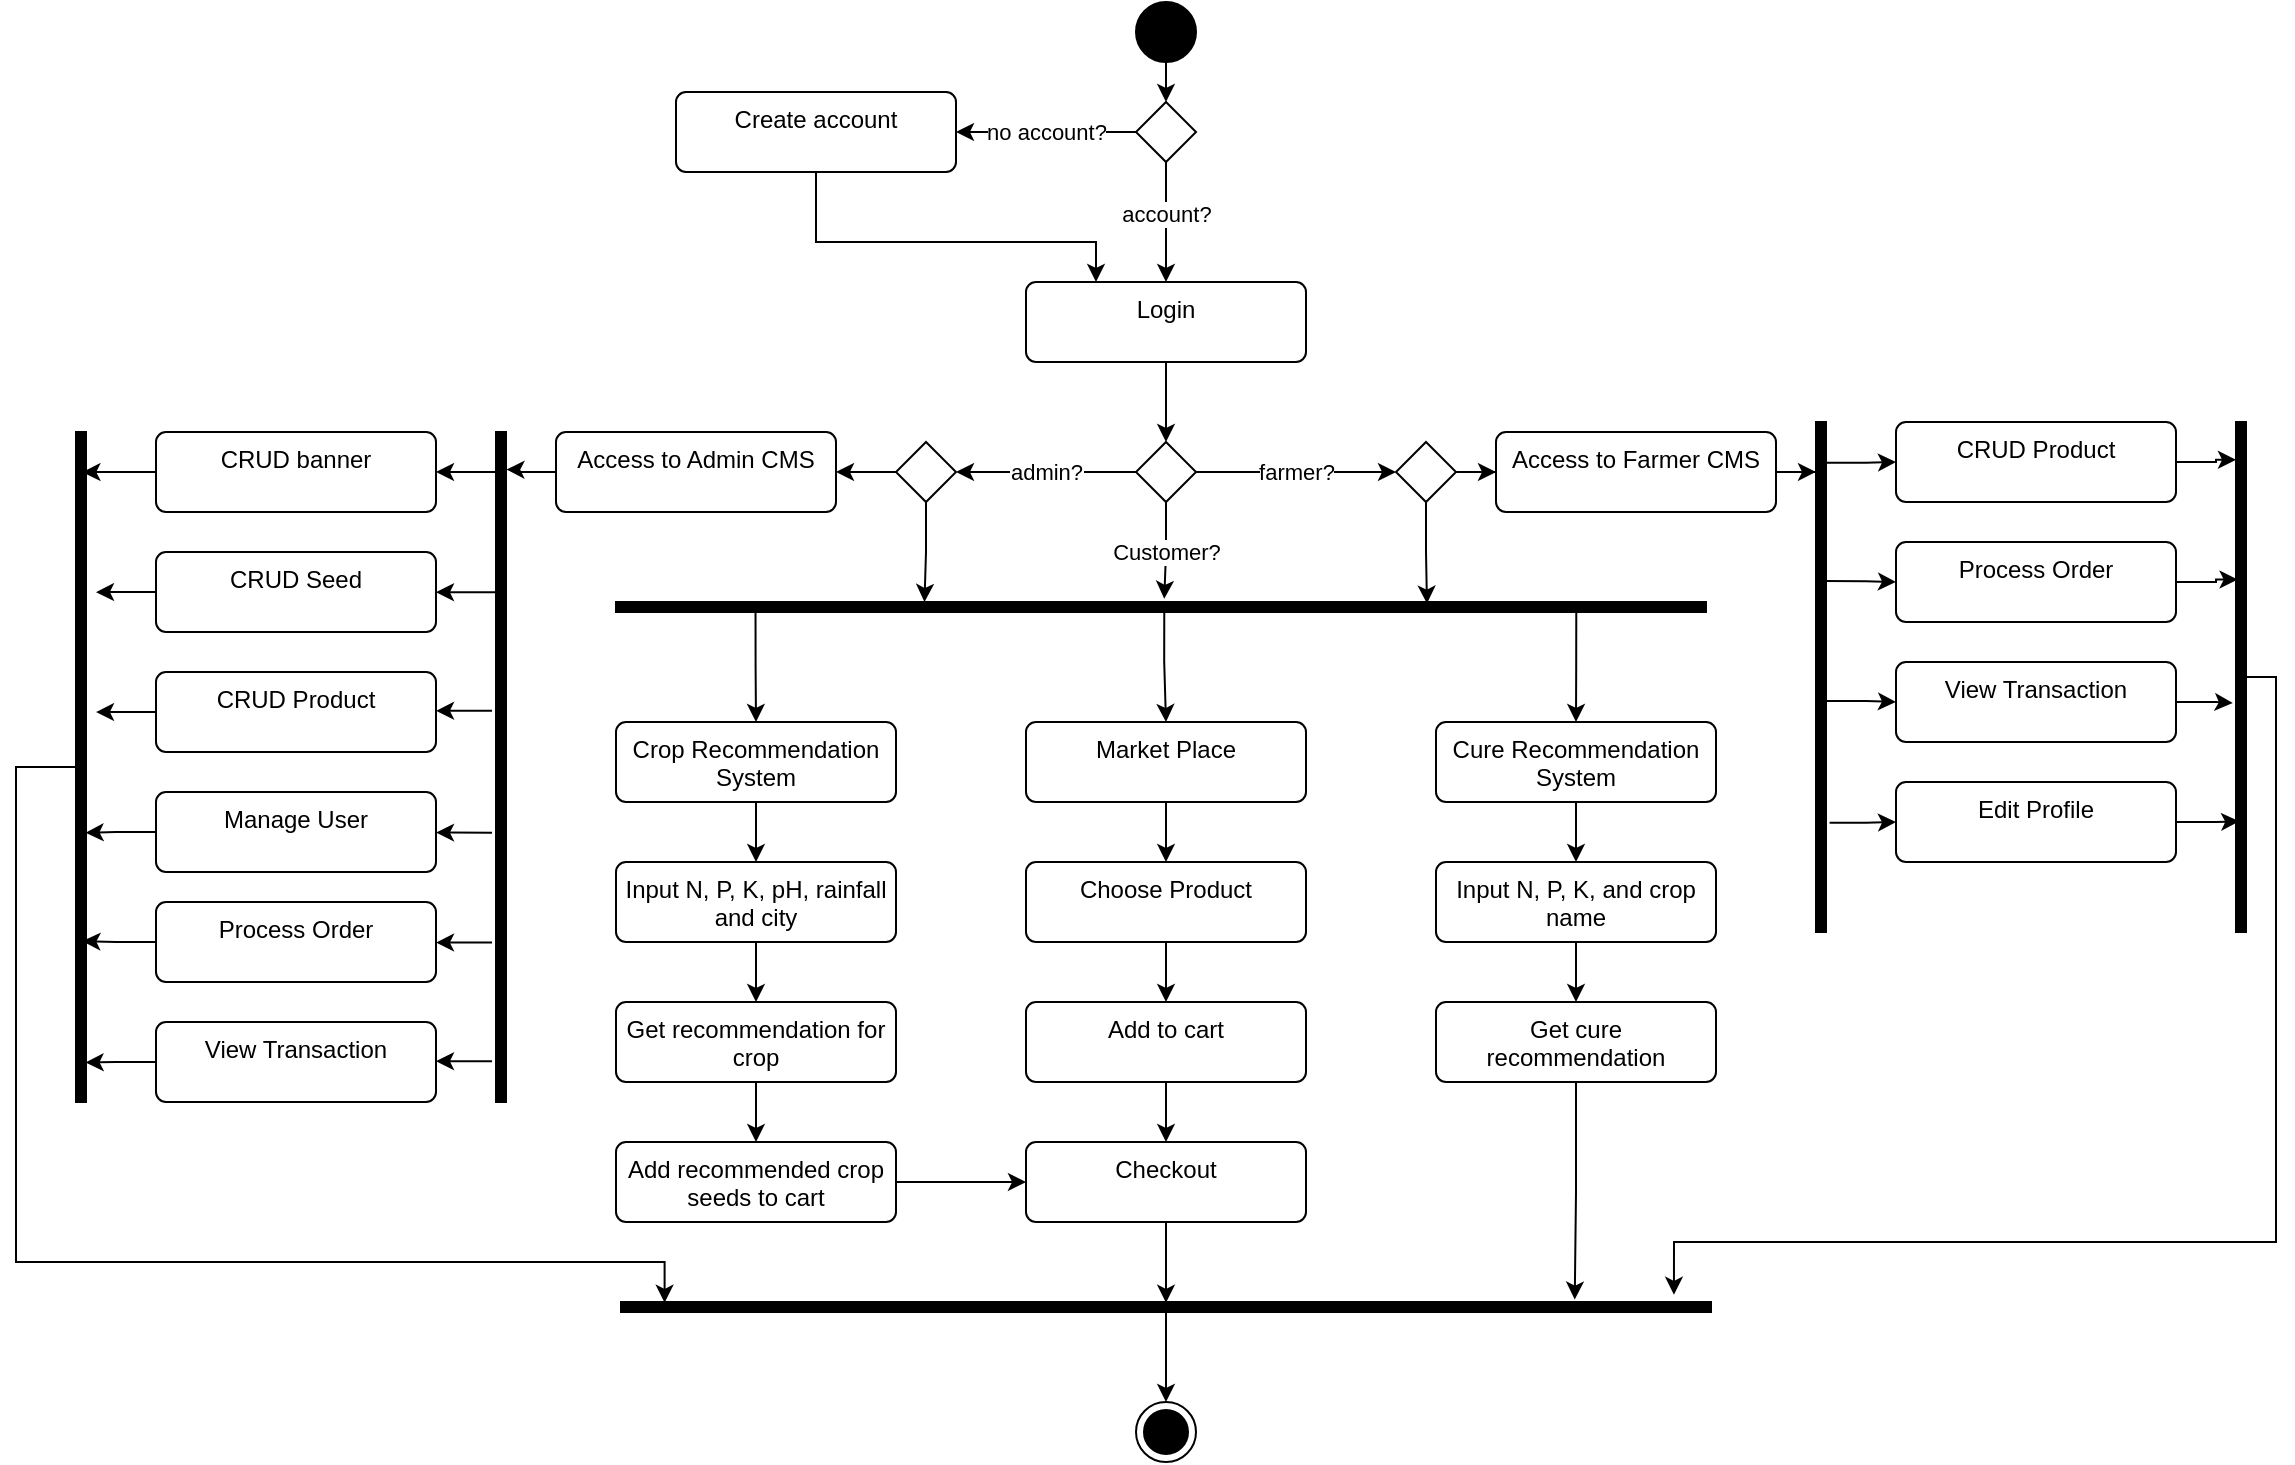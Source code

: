<mxfile version="24.0.7" type="device">
  <diagram name="Page-1" id="Bse0DIlFdKJC2f7Jooln">
    <mxGraphModel dx="1892" dy="569" grid="1" gridSize="10" guides="1" tooltips="1" connect="1" arrows="1" fold="1" page="1" pageScale="1" pageWidth="850" pageHeight="1100" math="0" shadow="0">
      <root>
        <mxCell id="0" />
        <mxCell id="1" parent="0" />
        <mxCell id="SY4m7nB3x0WeHGRJUUZp-2" value="" style="html=1;points=[];perimeter=orthogonalPerimeter;fillColor=strokeColor;rotation=90;" vertex="1" parent="1">
          <mxGeometry x="440" y="40" width="5" height="545" as="geometry" />
        </mxCell>
        <mxCell id="SY4m7nB3x0WeHGRJUUZp-12" style="edgeStyle=orthogonalEdgeStyle;rounded=0;orthogonalLoop=1;jettySize=auto;html=1;entryX=0.5;entryY=0;entryDx=0;entryDy=0;" edge="1" parent="1" source="SY4m7nB3x0WeHGRJUUZp-4" target="SY4m7nB3x0WeHGRJUUZp-11">
          <mxGeometry relative="1" as="geometry" />
        </mxCell>
        <mxCell id="SY4m7nB3x0WeHGRJUUZp-4" value="Crop Recommendation System" style="html=1;align=center;verticalAlign=top;rounded=1;absoluteArcSize=1;arcSize=10;dashed=0;whiteSpace=wrap;" vertex="1" parent="1">
          <mxGeometry x="170" y="370" width="140" height="40" as="geometry" />
        </mxCell>
        <mxCell id="SY4m7nB3x0WeHGRJUUZp-21" style="edgeStyle=orthogonalEdgeStyle;rounded=0;orthogonalLoop=1;jettySize=auto;html=1;entryX=0.5;entryY=0;entryDx=0;entryDy=0;" edge="1" parent="1" source="SY4m7nB3x0WeHGRJUUZp-5" target="SY4m7nB3x0WeHGRJUUZp-19">
          <mxGeometry relative="1" as="geometry" />
        </mxCell>
        <mxCell id="SY4m7nB3x0WeHGRJUUZp-5" value="Cure Recommendation System" style="html=1;align=center;verticalAlign=top;rounded=1;absoluteArcSize=1;arcSize=10;dashed=0;whiteSpace=wrap;" vertex="1" parent="1">
          <mxGeometry x="580" y="370" width="140" height="40" as="geometry" />
        </mxCell>
        <mxCell id="SY4m7nB3x0WeHGRJUUZp-18" style="edgeStyle=orthogonalEdgeStyle;rounded=0;orthogonalLoop=1;jettySize=auto;html=1;" edge="1" parent="1" source="SY4m7nB3x0WeHGRJUUZp-6" target="SY4m7nB3x0WeHGRJUUZp-17">
          <mxGeometry relative="1" as="geometry" />
        </mxCell>
        <mxCell id="SY4m7nB3x0WeHGRJUUZp-6" value="Market Place" style="html=1;align=center;verticalAlign=top;rounded=1;absoluteArcSize=1;arcSize=10;dashed=0;whiteSpace=wrap;" vertex="1" parent="1">
          <mxGeometry x="375" y="370" width="140" height="40" as="geometry" />
        </mxCell>
        <mxCell id="SY4m7nB3x0WeHGRJUUZp-7" style="edgeStyle=orthogonalEdgeStyle;rounded=0;orthogonalLoop=1;jettySize=auto;html=1;exitX=1.04;exitY=0.872;exitDx=0;exitDy=0;entryX=0.5;entryY=0;entryDx=0;entryDy=0;exitPerimeter=0;" edge="1" parent="1" source="SY4m7nB3x0WeHGRJUUZp-2" target="SY4m7nB3x0WeHGRJUUZp-4">
          <mxGeometry relative="1" as="geometry" />
        </mxCell>
        <mxCell id="SY4m7nB3x0WeHGRJUUZp-8" style="edgeStyle=orthogonalEdgeStyle;rounded=0;orthogonalLoop=1;jettySize=auto;html=1;exitX=0.72;exitY=0.497;exitDx=0;exitDy=0;exitPerimeter=0;" edge="1" parent="1" source="SY4m7nB3x0WeHGRJUUZp-2" target="SY4m7nB3x0WeHGRJUUZp-6">
          <mxGeometry relative="1" as="geometry">
            <Array as="points">
              <mxPoint x="445" y="340" />
              <mxPoint x="445" y="340" />
            </Array>
          </mxGeometry>
        </mxCell>
        <mxCell id="SY4m7nB3x0WeHGRJUUZp-10" style="edgeStyle=orthogonalEdgeStyle;rounded=0;orthogonalLoop=1;jettySize=auto;html=1;exitX=0.56;exitY=0.119;exitDx=0;exitDy=0;exitPerimeter=0;" edge="1" parent="1" source="SY4m7nB3x0WeHGRJUUZp-2" target="SY4m7nB3x0WeHGRJUUZp-5">
          <mxGeometry relative="1" as="geometry" />
        </mxCell>
        <mxCell id="SY4m7nB3x0WeHGRJUUZp-14" style="edgeStyle=orthogonalEdgeStyle;rounded=0;orthogonalLoop=1;jettySize=auto;html=1;entryX=0.5;entryY=0;entryDx=0;entryDy=0;" edge="1" parent="1" source="SY4m7nB3x0WeHGRJUUZp-11" target="SY4m7nB3x0WeHGRJUUZp-13">
          <mxGeometry relative="1" as="geometry" />
        </mxCell>
        <mxCell id="SY4m7nB3x0WeHGRJUUZp-11" value="Input N, P, K, pH, rainfall and city" style="html=1;align=center;verticalAlign=top;rounded=1;absoluteArcSize=1;arcSize=10;dashed=0;whiteSpace=wrap;" vertex="1" parent="1">
          <mxGeometry x="170" y="440" width="140" height="40" as="geometry" />
        </mxCell>
        <mxCell id="SY4m7nB3x0WeHGRJUUZp-16" style="edgeStyle=orthogonalEdgeStyle;rounded=0;orthogonalLoop=1;jettySize=auto;html=1;entryX=0.5;entryY=0;entryDx=0;entryDy=0;" edge="1" parent="1" source="SY4m7nB3x0WeHGRJUUZp-13" target="SY4m7nB3x0WeHGRJUUZp-15">
          <mxGeometry relative="1" as="geometry" />
        </mxCell>
        <mxCell id="SY4m7nB3x0WeHGRJUUZp-13" value="Get recommendation for crop" style="html=1;align=center;verticalAlign=top;rounded=1;absoluteArcSize=1;arcSize=10;dashed=0;whiteSpace=wrap;" vertex="1" parent="1">
          <mxGeometry x="170" y="510" width="140" height="40" as="geometry" />
        </mxCell>
        <mxCell id="SY4m7nB3x0WeHGRJUUZp-46" style="edgeStyle=orthogonalEdgeStyle;rounded=0;orthogonalLoop=1;jettySize=auto;html=1;entryX=0;entryY=0.5;entryDx=0;entryDy=0;" edge="1" parent="1" source="SY4m7nB3x0WeHGRJUUZp-15" target="SY4m7nB3x0WeHGRJUUZp-44">
          <mxGeometry relative="1" as="geometry" />
        </mxCell>
        <mxCell id="SY4m7nB3x0WeHGRJUUZp-15" value="Add recommended crop seeds to cart" style="html=1;align=center;verticalAlign=top;rounded=1;absoluteArcSize=1;arcSize=10;dashed=0;whiteSpace=wrap;" vertex="1" parent="1">
          <mxGeometry x="170" y="580" width="140" height="40" as="geometry" />
        </mxCell>
        <mxCell id="SY4m7nB3x0WeHGRJUUZp-43" style="edgeStyle=orthogonalEdgeStyle;rounded=0;orthogonalLoop=1;jettySize=auto;html=1;entryX=0.5;entryY=0;entryDx=0;entryDy=0;" edge="1" parent="1" source="SY4m7nB3x0WeHGRJUUZp-17" target="SY4m7nB3x0WeHGRJUUZp-42">
          <mxGeometry relative="1" as="geometry" />
        </mxCell>
        <mxCell id="SY4m7nB3x0WeHGRJUUZp-17" value="Choose Product" style="html=1;align=center;verticalAlign=top;rounded=1;absoluteArcSize=1;arcSize=10;dashed=0;whiteSpace=wrap;" vertex="1" parent="1">
          <mxGeometry x="375" y="440" width="140" height="40" as="geometry" />
        </mxCell>
        <mxCell id="SY4m7nB3x0WeHGRJUUZp-22" style="edgeStyle=orthogonalEdgeStyle;rounded=0;orthogonalLoop=1;jettySize=auto;html=1;entryX=0.5;entryY=0;entryDx=0;entryDy=0;" edge="1" parent="1" source="SY4m7nB3x0WeHGRJUUZp-19" target="SY4m7nB3x0WeHGRJUUZp-20">
          <mxGeometry relative="1" as="geometry" />
        </mxCell>
        <mxCell id="SY4m7nB3x0WeHGRJUUZp-19" value="Input N, P, K, and crop name" style="html=1;align=center;verticalAlign=top;rounded=1;absoluteArcSize=1;arcSize=10;dashed=0;whiteSpace=wrap;" vertex="1" parent="1">
          <mxGeometry x="580" y="440" width="140" height="40" as="geometry" />
        </mxCell>
        <mxCell id="SY4m7nB3x0WeHGRJUUZp-20" value="Get cure recommendation" style="html=1;align=center;verticalAlign=top;rounded=1;absoluteArcSize=1;arcSize=10;dashed=0;whiteSpace=wrap;" vertex="1" parent="1">
          <mxGeometry x="580" y="510" width="140" height="40" as="geometry" />
        </mxCell>
        <mxCell id="SY4m7nB3x0WeHGRJUUZp-25" style="edgeStyle=orthogonalEdgeStyle;rounded=0;orthogonalLoop=1;jettySize=auto;html=1;exitX=0.5;exitY=1;exitDx=0;exitDy=0;entryX=0.5;entryY=0;entryDx=0;entryDy=0;" edge="1" parent="1" source="SY4m7nB3x0WeHGRJUUZp-23" target="SY4m7nB3x0WeHGRJUUZp-24">
          <mxGeometry relative="1" as="geometry" />
        </mxCell>
        <mxCell id="SY4m7nB3x0WeHGRJUUZp-23" value="" style="ellipse;fillColor=strokeColor;html=1;" vertex="1" parent="1">
          <mxGeometry x="430" y="10" width="30" height="30" as="geometry" />
        </mxCell>
        <mxCell id="SY4m7nB3x0WeHGRJUUZp-28" value="no account?" style="edgeStyle=orthogonalEdgeStyle;rounded=0;orthogonalLoop=1;jettySize=auto;html=1;entryX=1;entryY=0.5;entryDx=0;entryDy=0;" edge="1" parent="1" source="SY4m7nB3x0WeHGRJUUZp-24" target="SY4m7nB3x0WeHGRJUUZp-26">
          <mxGeometry relative="1" as="geometry" />
        </mxCell>
        <mxCell id="SY4m7nB3x0WeHGRJUUZp-29" style="edgeStyle=orthogonalEdgeStyle;rounded=0;orthogonalLoop=1;jettySize=auto;html=1;entryX=0.5;entryY=0;entryDx=0;entryDy=0;" edge="1" parent="1" source="SY4m7nB3x0WeHGRJUUZp-24" target="SY4m7nB3x0WeHGRJUUZp-27">
          <mxGeometry relative="1" as="geometry" />
        </mxCell>
        <mxCell id="SY4m7nB3x0WeHGRJUUZp-30" value="account?" style="edgeLabel;html=1;align=center;verticalAlign=middle;resizable=0;points=[];" vertex="1" connectable="0" parent="SY4m7nB3x0WeHGRJUUZp-29">
          <mxGeometry x="-0.147" relative="1" as="geometry">
            <mxPoint as="offset" />
          </mxGeometry>
        </mxCell>
        <mxCell id="SY4m7nB3x0WeHGRJUUZp-24" value="" style="rhombus;" vertex="1" parent="1">
          <mxGeometry x="430" y="60" width="30" height="30" as="geometry" />
        </mxCell>
        <mxCell id="SY4m7nB3x0WeHGRJUUZp-31" style="edgeStyle=orthogonalEdgeStyle;rounded=0;orthogonalLoop=1;jettySize=auto;html=1;entryX=0.25;entryY=0;entryDx=0;entryDy=0;" edge="1" parent="1" source="SY4m7nB3x0WeHGRJUUZp-26" target="SY4m7nB3x0WeHGRJUUZp-27">
          <mxGeometry relative="1" as="geometry">
            <Array as="points">
              <mxPoint x="270" y="130" />
              <mxPoint x="410" y="130" />
            </Array>
          </mxGeometry>
        </mxCell>
        <mxCell id="SY4m7nB3x0WeHGRJUUZp-26" value="Create account" style="html=1;align=center;verticalAlign=top;rounded=1;absoluteArcSize=1;arcSize=10;dashed=0;whiteSpace=wrap;" vertex="1" parent="1">
          <mxGeometry x="200" y="55" width="140" height="40" as="geometry" />
        </mxCell>
        <mxCell id="SY4m7nB3x0WeHGRJUUZp-33" style="edgeStyle=orthogonalEdgeStyle;rounded=0;orthogonalLoop=1;jettySize=auto;html=1;exitX=0.5;exitY=1;exitDx=0;exitDy=0;entryX=0.5;entryY=0;entryDx=0;entryDy=0;" edge="1" parent="1" source="SY4m7nB3x0WeHGRJUUZp-27" target="SY4m7nB3x0WeHGRJUUZp-32">
          <mxGeometry relative="1" as="geometry" />
        </mxCell>
        <mxCell id="SY4m7nB3x0WeHGRJUUZp-27" value="Login" style="html=1;align=center;verticalAlign=top;rounded=1;absoluteArcSize=1;arcSize=10;dashed=0;whiteSpace=wrap;" vertex="1" parent="1">
          <mxGeometry x="375" y="150" width="140" height="40" as="geometry" />
        </mxCell>
        <mxCell id="SY4m7nB3x0WeHGRJUUZp-38" value="farmer?" style="edgeStyle=orthogonalEdgeStyle;rounded=0;orthogonalLoop=1;jettySize=auto;html=1;entryX=0;entryY=0.5;entryDx=0;entryDy=0;" edge="1" parent="1" source="SY4m7nB3x0WeHGRJUUZp-32" target="SY4m7nB3x0WeHGRJUUZp-37">
          <mxGeometry relative="1" as="geometry" />
        </mxCell>
        <mxCell id="SY4m7nB3x0WeHGRJUUZp-39" value="admin?" style="edgeStyle=orthogonalEdgeStyle;rounded=0;orthogonalLoop=1;jettySize=auto;html=1;entryX=1;entryY=0.5;entryDx=0;entryDy=0;" edge="1" parent="1" source="SY4m7nB3x0WeHGRJUUZp-32" target="SY4m7nB3x0WeHGRJUUZp-36">
          <mxGeometry relative="1" as="geometry" />
        </mxCell>
        <mxCell id="SY4m7nB3x0WeHGRJUUZp-32" value="" style="rhombus;" vertex="1" parent="1">
          <mxGeometry x="430" y="230" width="30" height="30" as="geometry" />
        </mxCell>
        <mxCell id="SY4m7nB3x0WeHGRJUUZp-35" value="Customer?" style="edgeStyle=orthogonalEdgeStyle;rounded=0;orthogonalLoop=1;jettySize=auto;html=1;exitX=0.5;exitY=1;exitDx=0;exitDy=0;entryX=-0.32;entryY=0.497;entryDx=0;entryDy=0;entryPerimeter=0;" edge="1" parent="1" source="SY4m7nB3x0WeHGRJUUZp-32" target="SY4m7nB3x0WeHGRJUUZp-2">
          <mxGeometry relative="1" as="geometry" />
        </mxCell>
        <mxCell id="SY4m7nB3x0WeHGRJUUZp-48" style="edgeStyle=orthogonalEdgeStyle;rounded=0;orthogonalLoop=1;jettySize=auto;html=1;" edge="1" parent="1" source="SY4m7nB3x0WeHGRJUUZp-36" target="SY4m7nB3x0WeHGRJUUZp-47">
          <mxGeometry relative="1" as="geometry" />
        </mxCell>
        <mxCell id="SY4m7nB3x0WeHGRJUUZp-36" value="" style="rhombus;" vertex="1" parent="1">
          <mxGeometry x="310" y="230" width="30" height="30" as="geometry" />
        </mxCell>
        <mxCell id="SY4m7nB3x0WeHGRJUUZp-54" style="edgeStyle=orthogonalEdgeStyle;rounded=0;orthogonalLoop=1;jettySize=auto;html=1;entryX=0;entryY=0.5;entryDx=0;entryDy=0;" edge="1" parent="1" source="SY4m7nB3x0WeHGRJUUZp-37" target="SY4m7nB3x0WeHGRJUUZp-51">
          <mxGeometry relative="1" as="geometry" />
        </mxCell>
        <mxCell id="SY4m7nB3x0WeHGRJUUZp-37" value="" style="rhombus;" vertex="1" parent="1">
          <mxGeometry x="560" y="230" width="30" height="30" as="geometry" />
        </mxCell>
        <mxCell id="SY4m7nB3x0WeHGRJUUZp-45" style="edgeStyle=orthogonalEdgeStyle;rounded=0;orthogonalLoop=1;jettySize=auto;html=1;" edge="1" parent="1" source="SY4m7nB3x0WeHGRJUUZp-42" target="SY4m7nB3x0WeHGRJUUZp-44">
          <mxGeometry relative="1" as="geometry" />
        </mxCell>
        <mxCell id="SY4m7nB3x0WeHGRJUUZp-42" value="Add to cart" style="html=1;align=center;verticalAlign=top;rounded=1;absoluteArcSize=1;arcSize=10;dashed=0;whiteSpace=wrap;" vertex="1" parent="1">
          <mxGeometry x="375" y="510" width="140" height="40" as="geometry" />
        </mxCell>
        <mxCell id="SY4m7nB3x0WeHGRJUUZp-44" value="Checkout" style="html=1;align=center;verticalAlign=top;rounded=1;absoluteArcSize=1;arcSize=10;dashed=0;whiteSpace=wrap;" vertex="1" parent="1">
          <mxGeometry x="375" y="580" width="140" height="40" as="geometry" />
        </mxCell>
        <mxCell id="SY4m7nB3x0WeHGRJUUZp-47" value="Access to Admin CMS" style="html=1;align=center;verticalAlign=top;rounded=1;absoluteArcSize=1;arcSize=10;dashed=0;whiteSpace=wrap;" vertex="1" parent="1">
          <mxGeometry x="140" y="225" width="140" height="40" as="geometry" />
        </mxCell>
        <mxCell id="SY4m7nB3x0WeHGRJUUZp-51" value="Access to Farmer CMS" style="html=1;align=center;verticalAlign=top;rounded=1;absoluteArcSize=1;arcSize=10;dashed=0;whiteSpace=wrap;" vertex="1" parent="1">
          <mxGeometry x="610" y="225" width="140" height="40" as="geometry" />
        </mxCell>
        <mxCell id="SY4m7nB3x0WeHGRJUUZp-55" value="" style="html=1;points=[];perimeter=orthogonalPerimeter;fillColor=strokeColor;" vertex="1" parent="1">
          <mxGeometry x="110" y="225" width="5" height="335" as="geometry" />
        </mxCell>
        <mxCell id="SY4m7nB3x0WeHGRJUUZp-59" value="" style="html=1;points=[];perimeter=orthogonalPerimeter;fillColor=strokeColor;" vertex="1" parent="1">
          <mxGeometry x="770" y="220" width="5" height="255" as="geometry" />
        </mxCell>
        <mxCell id="SY4m7nB3x0WeHGRJUUZp-61" style="edgeStyle=orthogonalEdgeStyle;rounded=0;orthogonalLoop=1;jettySize=auto;html=1;entryX=0;entryY=0.098;entryDx=0;entryDy=0;entryPerimeter=0;" edge="1" parent="1" source="SY4m7nB3x0WeHGRJUUZp-51" target="SY4m7nB3x0WeHGRJUUZp-59">
          <mxGeometry relative="1" as="geometry" />
        </mxCell>
        <mxCell id="SY4m7nB3x0WeHGRJUUZp-62" value="CRUD Product" style="html=1;align=center;verticalAlign=top;rounded=1;absoluteArcSize=1;arcSize=10;dashed=0;whiteSpace=wrap;" vertex="1" parent="1">
          <mxGeometry x="810" y="220" width="140" height="40" as="geometry" />
        </mxCell>
        <mxCell id="SY4m7nB3x0WeHGRJUUZp-63" value="Process Order" style="html=1;align=center;verticalAlign=top;rounded=1;absoluteArcSize=1;arcSize=10;dashed=0;whiteSpace=wrap;" vertex="1" parent="1">
          <mxGeometry x="810" y="280" width="140" height="40" as="geometry" />
        </mxCell>
        <mxCell id="SY4m7nB3x0WeHGRJUUZp-64" value="View Transaction" style="html=1;align=center;verticalAlign=top;rounded=1;absoluteArcSize=1;arcSize=10;dashed=0;whiteSpace=wrap;" vertex="1" parent="1">
          <mxGeometry x="810" y="340" width="140" height="40" as="geometry" />
        </mxCell>
        <mxCell id="SY4m7nB3x0WeHGRJUUZp-65" value="Edit Profile" style="html=1;align=center;verticalAlign=top;rounded=1;absoluteArcSize=1;arcSize=10;dashed=0;whiteSpace=wrap;" vertex="1" parent="1">
          <mxGeometry x="810" y="400" width="140" height="40" as="geometry" />
        </mxCell>
        <mxCell id="SY4m7nB3x0WeHGRJUUZp-69" style="edgeStyle=orthogonalEdgeStyle;rounded=0;orthogonalLoop=1;jettySize=auto;html=1;exitX=0.88;exitY=0.08;exitDx=0;exitDy=0;exitPerimeter=0;" edge="1" parent="1" source="SY4m7nB3x0WeHGRJUUZp-59" target="SY4m7nB3x0WeHGRJUUZp-62">
          <mxGeometry relative="1" as="geometry" />
        </mxCell>
        <mxCell id="SY4m7nB3x0WeHGRJUUZp-73" style="edgeStyle=orthogonalEdgeStyle;rounded=0;orthogonalLoop=1;jettySize=auto;html=1;exitX=0.88;exitY=0.312;exitDx=0;exitDy=0;exitPerimeter=0;" edge="1" parent="1" source="SY4m7nB3x0WeHGRJUUZp-59" target="SY4m7nB3x0WeHGRJUUZp-63">
          <mxGeometry relative="1" as="geometry" />
        </mxCell>
        <mxCell id="SY4m7nB3x0WeHGRJUUZp-74" style="edgeStyle=orthogonalEdgeStyle;rounded=0;orthogonalLoop=1;jettySize=auto;html=1;exitX=0.72;exitY=0.547;exitDx=0;exitDy=0;exitPerimeter=0;" edge="1" parent="1" source="SY4m7nB3x0WeHGRJUUZp-59" target="SY4m7nB3x0WeHGRJUUZp-64">
          <mxGeometry relative="1" as="geometry" />
        </mxCell>
        <mxCell id="SY4m7nB3x0WeHGRJUUZp-75" style="edgeStyle=orthogonalEdgeStyle;rounded=0;orthogonalLoop=1;jettySize=auto;html=1;exitX=1.36;exitY=0.786;exitDx=0;exitDy=0;exitPerimeter=0;" edge="1" parent="1" source="SY4m7nB3x0WeHGRJUUZp-59" target="SY4m7nB3x0WeHGRJUUZp-65">
          <mxGeometry relative="1" as="geometry" />
        </mxCell>
        <mxCell id="SY4m7nB3x0WeHGRJUUZp-77" style="edgeStyle=orthogonalEdgeStyle;rounded=0;orthogonalLoop=1;jettySize=auto;html=1;entryX=0.16;entryY=0.256;entryDx=0;entryDy=0;entryPerimeter=0;" edge="1" parent="1" source="SY4m7nB3x0WeHGRJUUZp-37" target="SY4m7nB3x0WeHGRJUUZp-2">
          <mxGeometry relative="1" as="geometry" />
        </mxCell>
        <mxCell id="SY4m7nB3x0WeHGRJUUZp-78" style="edgeStyle=orthogonalEdgeStyle;rounded=0;orthogonalLoop=1;jettySize=auto;html=1;entryX=0;entryY=0.717;entryDx=0;entryDy=0;entryPerimeter=0;" edge="1" parent="1" source="SY4m7nB3x0WeHGRJUUZp-36" target="SY4m7nB3x0WeHGRJUUZp-2">
          <mxGeometry relative="1" as="geometry" />
        </mxCell>
        <mxCell id="SY4m7nB3x0WeHGRJUUZp-80" value="Process Order" style="html=1;align=center;verticalAlign=top;rounded=1;absoluteArcSize=1;arcSize=10;dashed=0;whiteSpace=wrap;" vertex="1" parent="1">
          <mxGeometry x="-60" y="460" width="140" height="40" as="geometry" />
        </mxCell>
        <mxCell id="SY4m7nB3x0WeHGRJUUZp-81" value="View Transaction" style="html=1;align=center;verticalAlign=top;rounded=1;absoluteArcSize=1;arcSize=10;dashed=0;whiteSpace=wrap;" vertex="1" parent="1">
          <mxGeometry x="-60" y="520" width="140" height="40" as="geometry" />
        </mxCell>
        <mxCell id="SY4m7nB3x0WeHGRJUUZp-92" style="edgeStyle=orthogonalEdgeStyle;rounded=0;orthogonalLoop=1;jettySize=auto;html=1;exitX=1;exitY=0.5;exitDx=0;exitDy=0;entryX=1;entryY=0.5;entryDx=0;entryDy=0;" edge="1" parent="1" target="SY4m7nB3x0WeHGRJUUZp-87">
          <mxGeometry relative="1" as="geometry">
            <mxPoint x="110" y="245" as="sourcePoint" />
          </mxGeometry>
        </mxCell>
        <mxCell id="SY4m7nB3x0WeHGRJUUZp-87" value="CRUD banner" style="html=1;align=center;verticalAlign=top;rounded=1;absoluteArcSize=1;arcSize=10;dashed=0;whiteSpace=wrap;" vertex="1" parent="1">
          <mxGeometry x="-60" y="225" width="140" height="40" as="geometry" />
        </mxCell>
        <mxCell id="SY4m7nB3x0WeHGRJUUZp-88" value="CRUD Seed" style="html=1;align=center;verticalAlign=top;rounded=1;absoluteArcSize=1;arcSize=10;dashed=0;whiteSpace=wrap;" vertex="1" parent="1">
          <mxGeometry x="-60" y="285" width="140" height="40" as="geometry" />
        </mxCell>
        <mxCell id="SY4m7nB3x0WeHGRJUUZp-89" value="CRUD Product" style="html=1;align=center;verticalAlign=top;rounded=1;absoluteArcSize=1;arcSize=10;dashed=0;whiteSpace=wrap;" vertex="1" parent="1">
          <mxGeometry x="-60" y="345" width="140" height="40" as="geometry" />
        </mxCell>
        <mxCell id="SY4m7nB3x0WeHGRJUUZp-90" value="Manage User" style="html=1;align=center;verticalAlign=top;rounded=1;absoluteArcSize=1;arcSize=10;dashed=0;whiteSpace=wrap;" vertex="1" parent="1">
          <mxGeometry x="-60" y="405" width="140" height="40" as="geometry" />
        </mxCell>
        <mxCell id="SY4m7nB3x0WeHGRJUUZp-95" style="edgeStyle=orthogonalEdgeStyle;rounded=0;orthogonalLoop=1;jettySize=auto;html=1;exitX=0.24;exitY=0.239;exitDx=0;exitDy=0;entryX=1;entryY=0.5;entryDx=0;entryDy=0;exitPerimeter=0;" edge="1" parent="1" source="SY4m7nB3x0WeHGRJUUZp-55" target="SY4m7nB3x0WeHGRJUUZp-88">
          <mxGeometry relative="1" as="geometry" />
        </mxCell>
        <mxCell id="SY4m7nB3x0WeHGRJUUZp-96" style="edgeStyle=orthogonalEdgeStyle;rounded=0;orthogonalLoop=1;jettySize=auto;html=1;exitX=-0.4;exitY=0.416;exitDx=0;exitDy=0;entryX=1;entryY=0.5;entryDx=0;entryDy=0;exitPerimeter=0;" edge="1" parent="1" source="SY4m7nB3x0WeHGRJUUZp-55" target="SY4m7nB3x0WeHGRJUUZp-89">
          <mxGeometry relative="1" as="geometry" />
        </mxCell>
        <mxCell id="SY4m7nB3x0WeHGRJUUZp-100" style="edgeStyle=orthogonalEdgeStyle;rounded=0;orthogonalLoop=1;jettySize=auto;html=1;exitX=-0.4;exitY=0.598;exitDx=0;exitDy=0;entryX=1;entryY=0.5;entryDx=0;entryDy=0;exitPerimeter=0;" edge="1" parent="1" source="SY4m7nB3x0WeHGRJUUZp-55" target="SY4m7nB3x0WeHGRJUUZp-90">
          <mxGeometry relative="1" as="geometry" />
        </mxCell>
        <mxCell id="SY4m7nB3x0WeHGRJUUZp-101" style="edgeStyle=orthogonalEdgeStyle;rounded=0;orthogonalLoop=1;jettySize=auto;html=1;exitX=-0.4;exitY=0.762;exitDx=0;exitDy=0;entryX=1;entryY=0.5;entryDx=0;entryDy=0;exitPerimeter=0;" edge="1" parent="1" source="SY4m7nB3x0WeHGRJUUZp-55" target="SY4m7nB3x0WeHGRJUUZp-80">
          <mxGeometry relative="1" as="geometry" />
        </mxCell>
        <mxCell id="SY4m7nB3x0WeHGRJUUZp-104" style="edgeStyle=orthogonalEdgeStyle;rounded=0;orthogonalLoop=1;jettySize=auto;html=1;exitX=-0.4;exitY=0.939;exitDx=0;exitDy=0;entryX=1;entryY=0.5;entryDx=0;entryDy=0;exitPerimeter=0;" edge="1" parent="1" source="SY4m7nB3x0WeHGRJUUZp-55" target="SY4m7nB3x0WeHGRJUUZp-81">
          <mxGeometry relative="1" as="geometry" />
        </mxCell>
        <mxCell id="SY4m7nB3x0WeHGRJUUZp-105" style="edgeStyle=orthogonalEdgeStyle;rounded=0;orthogonalLoop=1;jettySize=auto;html=1;entryX=1.04;entryY=0.056;entryDx=0;entryDy=0;entryPerimeter=0;" edge="1" parent="1" source="SY4m7nB3x0WeHGRJUUZp-47" target="SY4m7nB3x0WeHGRJUUZp-55">
          <mxGeometry relative="1" as="geometry" />
        </mxCell>
        <mxCell id="SY4m7nB3x0WeHGRJUUZp-108" value="" style="html=1;points=[];perimeter=orthogonalPerimeter;fillColor=strokeColor;" vertex="1" parent="1">
          <mxGeometry x="-100" y="225" width="5" height="335" as="geometry" />
        </mxCell>
        <mxCell id="SY4m7nB3x0WeHGRJUUZp-109" value="" style="html=1;points=[];perimeter=orthogonalPerimeter;fillColor=strokeColor;" vertex="1" parent="1">
          <mxGeometry x="980" y="220" width="5" height="255" as="geometry" />
        </mxCell>
        <mxCell id="SY4m7nB3x0WeHGRJUUZp-133" style="edgeStyle=orthogonalEdgeStyle;rounded=0;orthogonalLoop=1;jettySize=auto;html=1;entryX=0.5;entryY=0;entryDx=0;entryDy=0;" edge="1" parent="1" source="SY4m7nB3x0WeHGRJUUZp-110" target="SY4m7nB3x0WeHGRJUUZp-132">
          <mxGeometry relative="1" as="geometry" />
        </mxCell>
        <mxCell id="SY4m7nB3x0WeHGRJUUZp-110" value="" style="html=1;points=[];perimeter=orthogonalPerimeter;fillColor=strokeColor;rotation=90;" vertex="1" parent="1">
          <mxGeometry x="442.5" y="390" width="5" height="545" as="geometry" />
        </mxCell>
        <mxCell id="SY4m7nB3x0WeHGRJUUZp-111" style="edgeStyle=orthogonalEdgeStyle;rounded=0;orthogonalLoop=1;jettySize=auto;html=1;entryX=0.08;entryY=0.5;entryDx=0;entryDy=0;entryPerimeter=0;" edge="1" parent="1" source="SY4m7nB3x0WeHGRJUUZp-44" target="SY4m7nB3x0WeHGRJUUZp-110">
          <mxGeometry relative="1" as="geometry" />
        </mxCell>
        <mxCell id="SY4m7nB3x0WeHGRJUUZp-117" style="edgeStyle=orthogonalEdgeStyle;rounded=0;orthogonalLoop=1;jettySize=auto;html=1;entryX=-0.24;entryY=0.125;entryDx=0;entryDy=0;entryPerimeter=0;" edge="1" parent="1" source="SY4m7nB3x0WeHGRJUUZp-20" target="SY4m7nB3x0WeHGRJUUZp-110">
          <mxGeometry relative="1" as="geometry" />
        </mxCell>
        <mxCell id="SY4m7nB3x0WeHGRJUUZp-120" style="edgeStyle=orthogonalEdgeStyle;rounded=0;orthogonalLoop=1;jettySize=auto;html=1;entryX=0.64;entryY=0.06;entryDx=0;entryDy=0;entryPerimeter=0;" edge="1" parent="1" source="SY4m7nB3x0WeHGRJUUZp-87" target="SY4m7nB3x0WeHGRJUUZp-108">
          <mxGeometry relative="1" as="geometry" />
        </mxCell>
        <mxCell id="SY4m7nB3x0WeHGRJUUZp-121" style="edgeStyle=orthogonalEdgeStyle;rounded=0;orthogonalLoop=1;jettySize=auto;html=1;entryX=2;entryY=0.239;entryDx=0;entryDy=0;entryPerimeter=0;" edge="1" parent="1" source="SY4m7nB3x0WeHGRJUUZp-88" target="SY4m7nB3x0WeHGRJUUZp-108">
          <mxGeometry relative="1" as="geometry" />
        </mxCell>
        <mxCell id="SY4m7nB3x0WeHGRJUUZp-122" style="edgeStyle=orthogonalEdgeStyle;rounded=0;orthogonalLoop=1;jettySize=auto;html=1;entryX=2;entryY=0.418;entryDx=0;entryDy=0;entryPerimeter=0;" edge="1" parent="1" source="SY4m7nB3x0WeHGRJUUZp-89" target="SY4m7nB3x0WeHGRJUUZp-108">
          <mxGeometry relative="1" as="geometry" />
        </mxCell>
        <mxCell id="SY4m7nB3x0WeHGRJUUZp-123" style="edgeStyle=orthogonalEdgeStyle;rounded=0;orthogonalLoop=1;jettySize=auto;html=1;entryX=0.96;entryY=0.598;entryDx=0;entryDy=0;entryPerimeter=0;" edge="1" parent="1" source="SY4m7nB3x0WeHGRJUUZp-90" target="SY4m7nB3x0WeHGRJUUZp-108">
          <mxGeometry relative="1" as="geometry" />
        </mxCell>
        <mxCell id="SY4m7nB3x0WeHGRJUUZp-124" style="edgeStyle=orthogonalEdgeStyle;rounded=0;orthogonalLoop=1;jettySize=auto;html=1;entryX=0.64;entryY=0.76;entryDx=0;entryDy=0;entryPerimeter=0;" edge="1" parent="1" source="SY4m7nB3x0WeHGRJUUZp-80" target="SY4m7nB3x0WeHGRJUUZp-108">
          <mxGeometry relative="1" as="geometry" />
        </mxCell>
        <mxCell id="SY4m7nB3x0WeHGRJUUZp-125" style="edgeStyle=orthogonalEdgeStyle;rounded=0;orthogonalLoop=1;jettySize=auto;html=1;entryX=0.96;entryY=0.941;entryDx=0;entryDy=0;entryPerimeter=0;" edge="1" parent="1" source="SY4m7nB3x0WeHGRJUUZp-81" target="SY4m7nB3x0WeHGRJUUZp-108">
          <mxGeometry relative="1" as="geometry" />
        </mxCell>
        <mxCell id="SY4m7nB3x0WeHGRJUUZp-126" style="edgeStyle=orthogonalEdgeStyle;rounded=0;orthogonalLoop=1;jettySize=auto;html=1;entryX=0.08;entryY=0.96;entryDx=0;entryDy=0;entryPerimeter=0;" edge="1" parent="1" source="SY4m7nB3x0WeHGRJUUZp-108" target="SY4m7nB3x0WeHGRJUUZp-110">
          <mxGeometry relative="1" as="geometry">
            <Array as="points">
              <mxPoint x="-130" y="393" />
              <mxPoint x="-130" y="640" />
              <mxPoint x="194" y="640" />
            </Array>
          </mxGeometry>
        </mxCell>
        <mxCell id="SY4m7nB3x0WeHGRJUUZp-127" style="edgeStyle=orthogonalEdgeStyle;rounded=0;orthogonalLoop=1;jettySize=auto;html=1;entryX=-0.72;entryY=0.034;entryDx=0;entryDy=0;entryPerimeter=0;" edge="1" parent="1" source="SY4m7nB3x0WeHGRJUUZp-109" target="SY4m7nB3x0WeHGRJUUZp-110">
          <mxGeometry relative="1" as="geometry">
            <Array as="points">
              <mxPoint x="1000" y="348" />
              <mxPoint x="1000" y="630" />
              <mxPoint x="699" y="630" />
            </Array>
          </mxGeometry>
        </mxCell>
        <mxCell id="SY4m7nB3x0WeHGRJUUZp-128" style="edgeStyle=orthogonalEdgeStyle;rounded=0;orthogonalLoop=1;jettySize=auto;html=1;entryX=0;entryY=0.074;entryDx=0;entryDy=0;entryPerimeter=0;" edge="1" parent="1" source="SY4m7nB3x0WeHGRJUUZp-62" target="SY4m7nB3x0WeHGRJUUZp-109">
          <mxGeometry relative="1" as="geometry" />
        </mxCell>
        <mxCell id="SY4m7nB3x0WeHGRJUUZp-129" style="edgeStyle=orthogonalEdgeStyle;rounded=0;orthogonalLoop=1;jettySize=auto;html=1;entryX=0.16;entryY=0.309;entryDx=0;entryDy=0;entryPerimeter=0;" edge="1" parent="1" source="SY4m7nB3x0WeHGRJUUZp-63" target="SY4m7nB3x0WeHGRJUUZp-109">
          <mxGeometry relative="1" as="geometry" />
        </mxCell>
        <mxCell id="SY4m7nB3x0WeHGRJUUZp-130" style="edgeStyle=orthogonalEdgeStyle;rounded=0;orthogonalLoop=1;jettySize=auto;html=1;entryX=-0.32;entryY=0.551;entryDx=0;entryDy=0;entryPerimeter=0;" edge="1" parent="1" source="SY4m7nB3x0WeHGRJUUZp-64" target="SY4m7nB3x0WeHGRJUUZp-109">
          <mxGeometry relative="1" as="geometry" />
        </mxCell>
        <mxCell id="SY4m7nB3x0WeHGRJUUZp-131" style="edgeStyle=orthogonalEdgeStyle;rounded=0;orthogonalLoop=1;jettySize=auto;html=1;entryX=0.32;entryY=0.783;entryDx=0;entryDy=0;entryPerimeter=0;" edge="1" parent="1" source="SY4m7nB3x0WeHGRJUUZp-65" target="SY4m7nB3x0WeHGRJUUZp-109">
          <mxGeometry relative="1" as="geometry" />
        </mxCell>
        <mxCell id="SY4m7nB3x0WeHGRJUUZp-132" value="" style="ellipse;html=1;shape=endState;fillColor=strokeColor;" vertex="1" parent="1">
          <mxGeometry x="430" y="710" width="30" height="30" as="geometry" />
        </mxCell>
      </root>
    </mxGraphModel>
  </diagram>
</mxfile>
